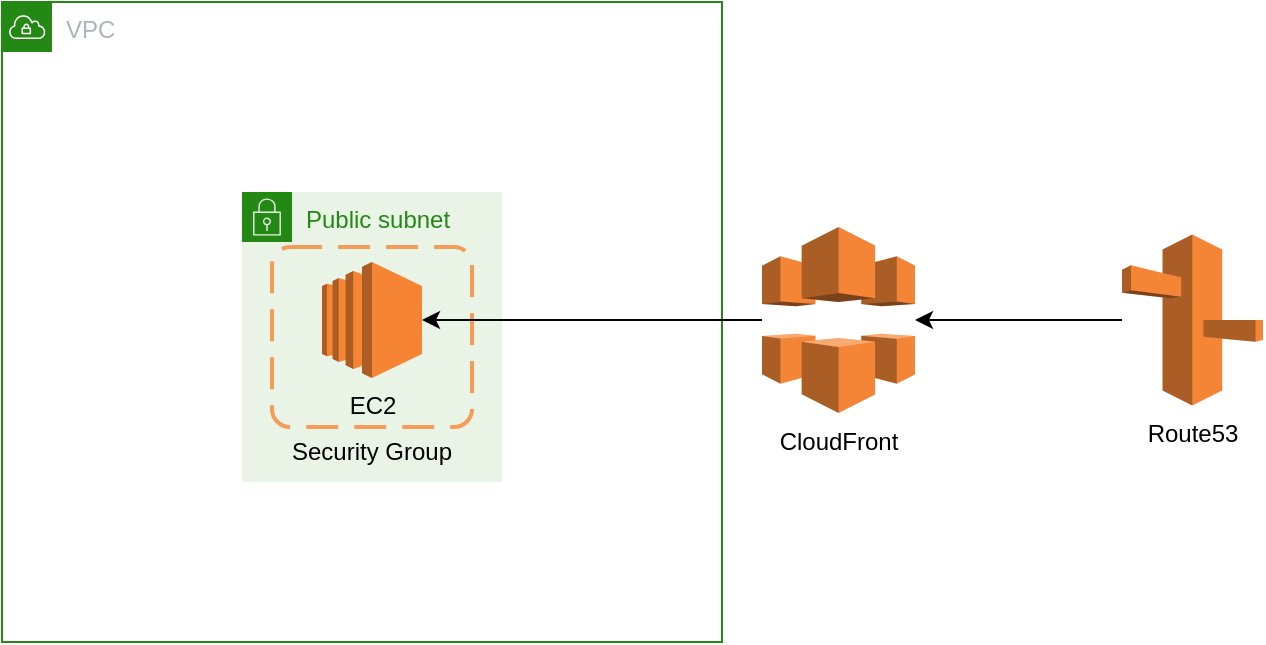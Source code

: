 <mxfile version="21.6.5" type="device">
  <diagram name="Página-1" id="oG3zLhZ9rtGFXenbHz3b">
    <mxGraphModel dx="1002" dy="519" grid="0" gridSize="10" guides="1" tooltips="1" connect="1" arrows="1" fold="1" page="0" pageScale="1" pageWidth="827" pageHeight="1169" math="0" shadow="0">
      <root>
        <mxCell id="0" />
        <mxCell id="1" parent="0" />
        <mxCell id="UGIKLv9QbXwBhPtGTgDy-1" value="VPC" style="points=[[0,0],[0.25,0],[0.5,0],[0.75,0],[1,0],[1,0.25],[1,0.5],[1,0.75],[1,1],[0.75,1],[0.5,1],[0.25,1],[0,1],[0,0.75],[0,0.5],[0,0.25]];outlineConnect=0;gradientColor=none;html=1;whiteSpace=wrap;fontSize=12;fontStyle=0;container=1;pointerEvents=0;collapsible=0;recursiveResize=0;shape=mxgraph.aws4.group;grIcon=mxgraph.aws4.group_vpc;strokeColor=#248814;fillColor=none;verticalAlign=top;align=left;spacingLeft=30;fontColor=#AAB7B8;dashed=0;" vertex="1" parent="1">
          <mxGeometry x="120" y="80" width="360" height="320" as="geometry" />
        </mxCell>
        <mxCell id="UGIKLv9QbXwBhPtGTgDy-2" value="Public subnet" style="points=[[0,0],[0.25,0],[0.5,0],[0.75,0],[1,0],[1,0.25],[1,0.5],[1,0.75],[1,1],[0.75,1],[0.5,1],[0.25,1],[0,1],[0,0.75],[0,0.5],[0,0.25]];outlineConnect=0;gradientColor=none;html=1;whiteSpace=wrap;fontSize=12;fontStyle=0;container=1;pointerEvents=0;collapsible=0;recursiveResize=0;shape=mxgraph.aws4.group;grIcon=mxgraph.aws4.group_security_group;grStroke=0;strokeColor=#248814;fillColor=#E9F3E6;verticalAlign=top;align=left;spacingLeft=30;fontColor=#248814;dashed=0;" vertex="1" parent="UGIKLv9QbXwBhPtGTgDy-1">
          <mxGeometry x="120" y="95" width="130" height="145" as="geometry" />
        </mxCell>
        <mxCell id="UGIKLv9QbXwBhPtGTgDy-5" value="" style="rounded=1;arcSize=10;dashed=1;strokeColor=#F59D56;fillColor=none;gradientColor=none;dashPattern=8 4;strokeWidth=2;" vertex="1" parent="UGIKLv9QbXwBhPtGTgDy-2">
          <mxGeometry x="15" y="27.5" width="100" height="90" as="geometry" />
        </mxCell>
        <mxCell id="UGIKLv9QbXwBhPtGTgDy-3" value="EC2" style="outlineConnect=0;dashed=0;verticalLabelPosition=bottom;verticalAlign=top;align=center;html=1;shape=mxgraph.aws3.ec2;fillColor=#F58534;gradientColor=none;" vertex="1" parent="UGIKLv9QbXwBhPtGTgDy-2">
          <mxGeometry x="40" y="35" width="50" height="58" as="geometry" />
        </mxCell>
        <mxCell id="UGIKLv9QbXwBhPtGTgDy-6" value="Security Group" style="text;html=1;strokeColor=none;fillColor=none;align=center;verticalAlign=middle;whiteSpace=wrap;rounded=0;" vertex="1" parent="UGIKLv9QbXwBhPtGTgDy-2">
          <mxGeometry x="5" y="115" width="120" height="30" as="geometry" />
        </mxCell>
        <mxCell id="UGIKLv9QbXwBhPtGTgDy-7" style="edgeStyle=orthogonalEdgeStyle;rounded=0;orthogonalLoop=1;jettySize=auto;html=1;" edge="1" parent="1" source="UGIKLv9QbXwBhPtGTgDy-4" target="UGIKLv9QbXwBhPtGTgDy-3">
          <mxGeometry relative="1" as="geometry" />
        </mxCell>
        <mxCell id="UGIKLv9QbXwBhPtGTgDy-4" value="CloudFront" style="outlineConnect=0;dashed=0;verticalLabelPosition=bottom;verticalAlign=top;align=center;html=1;shape=mxgraph.aws3.cloudfront;fillColor=#F58536;gradientColor=none;" vertex="1" parent="1">
          <mxGeometry x="500" y="192.5" width="76.5" height="93" as="geometry" />
        </mxCell>
        <mxCell id="UGIKLv9QbXwBhPtGTgDy-9" style="edgeStyle=orthogonalEdgeStyle;rounded=0;orthogonalLoop=1;jettySize=auto;html=1;" edge="1" parent="1" source="UGIKLv9QbXwBhPtGTgDy-8" target="UGIKLv9QbXwBhPtGTgDy-4">
          <mxGeometry relative="1" as="geometry" />
        </mxCell>
        <mxCell id="UGIKLv9QbXwBhPtGTgDy-8" value="Route53" style="outlineConnect=0;dashed=0;verticalLabelPosition=bottom;verticalAlign=top;align=center;html=1;shape=mxgraph.aws3.route_53;fillColor=#F58536;gradientColor=none;" vertex="1" parent="1">
          <mxGeometry x="680" y="196.25" width="70.5" height="85.5" as="geometry" />
        </mxCell>
      </root>
    </mxGraphModel>
  </diagram>
</mxfile>
